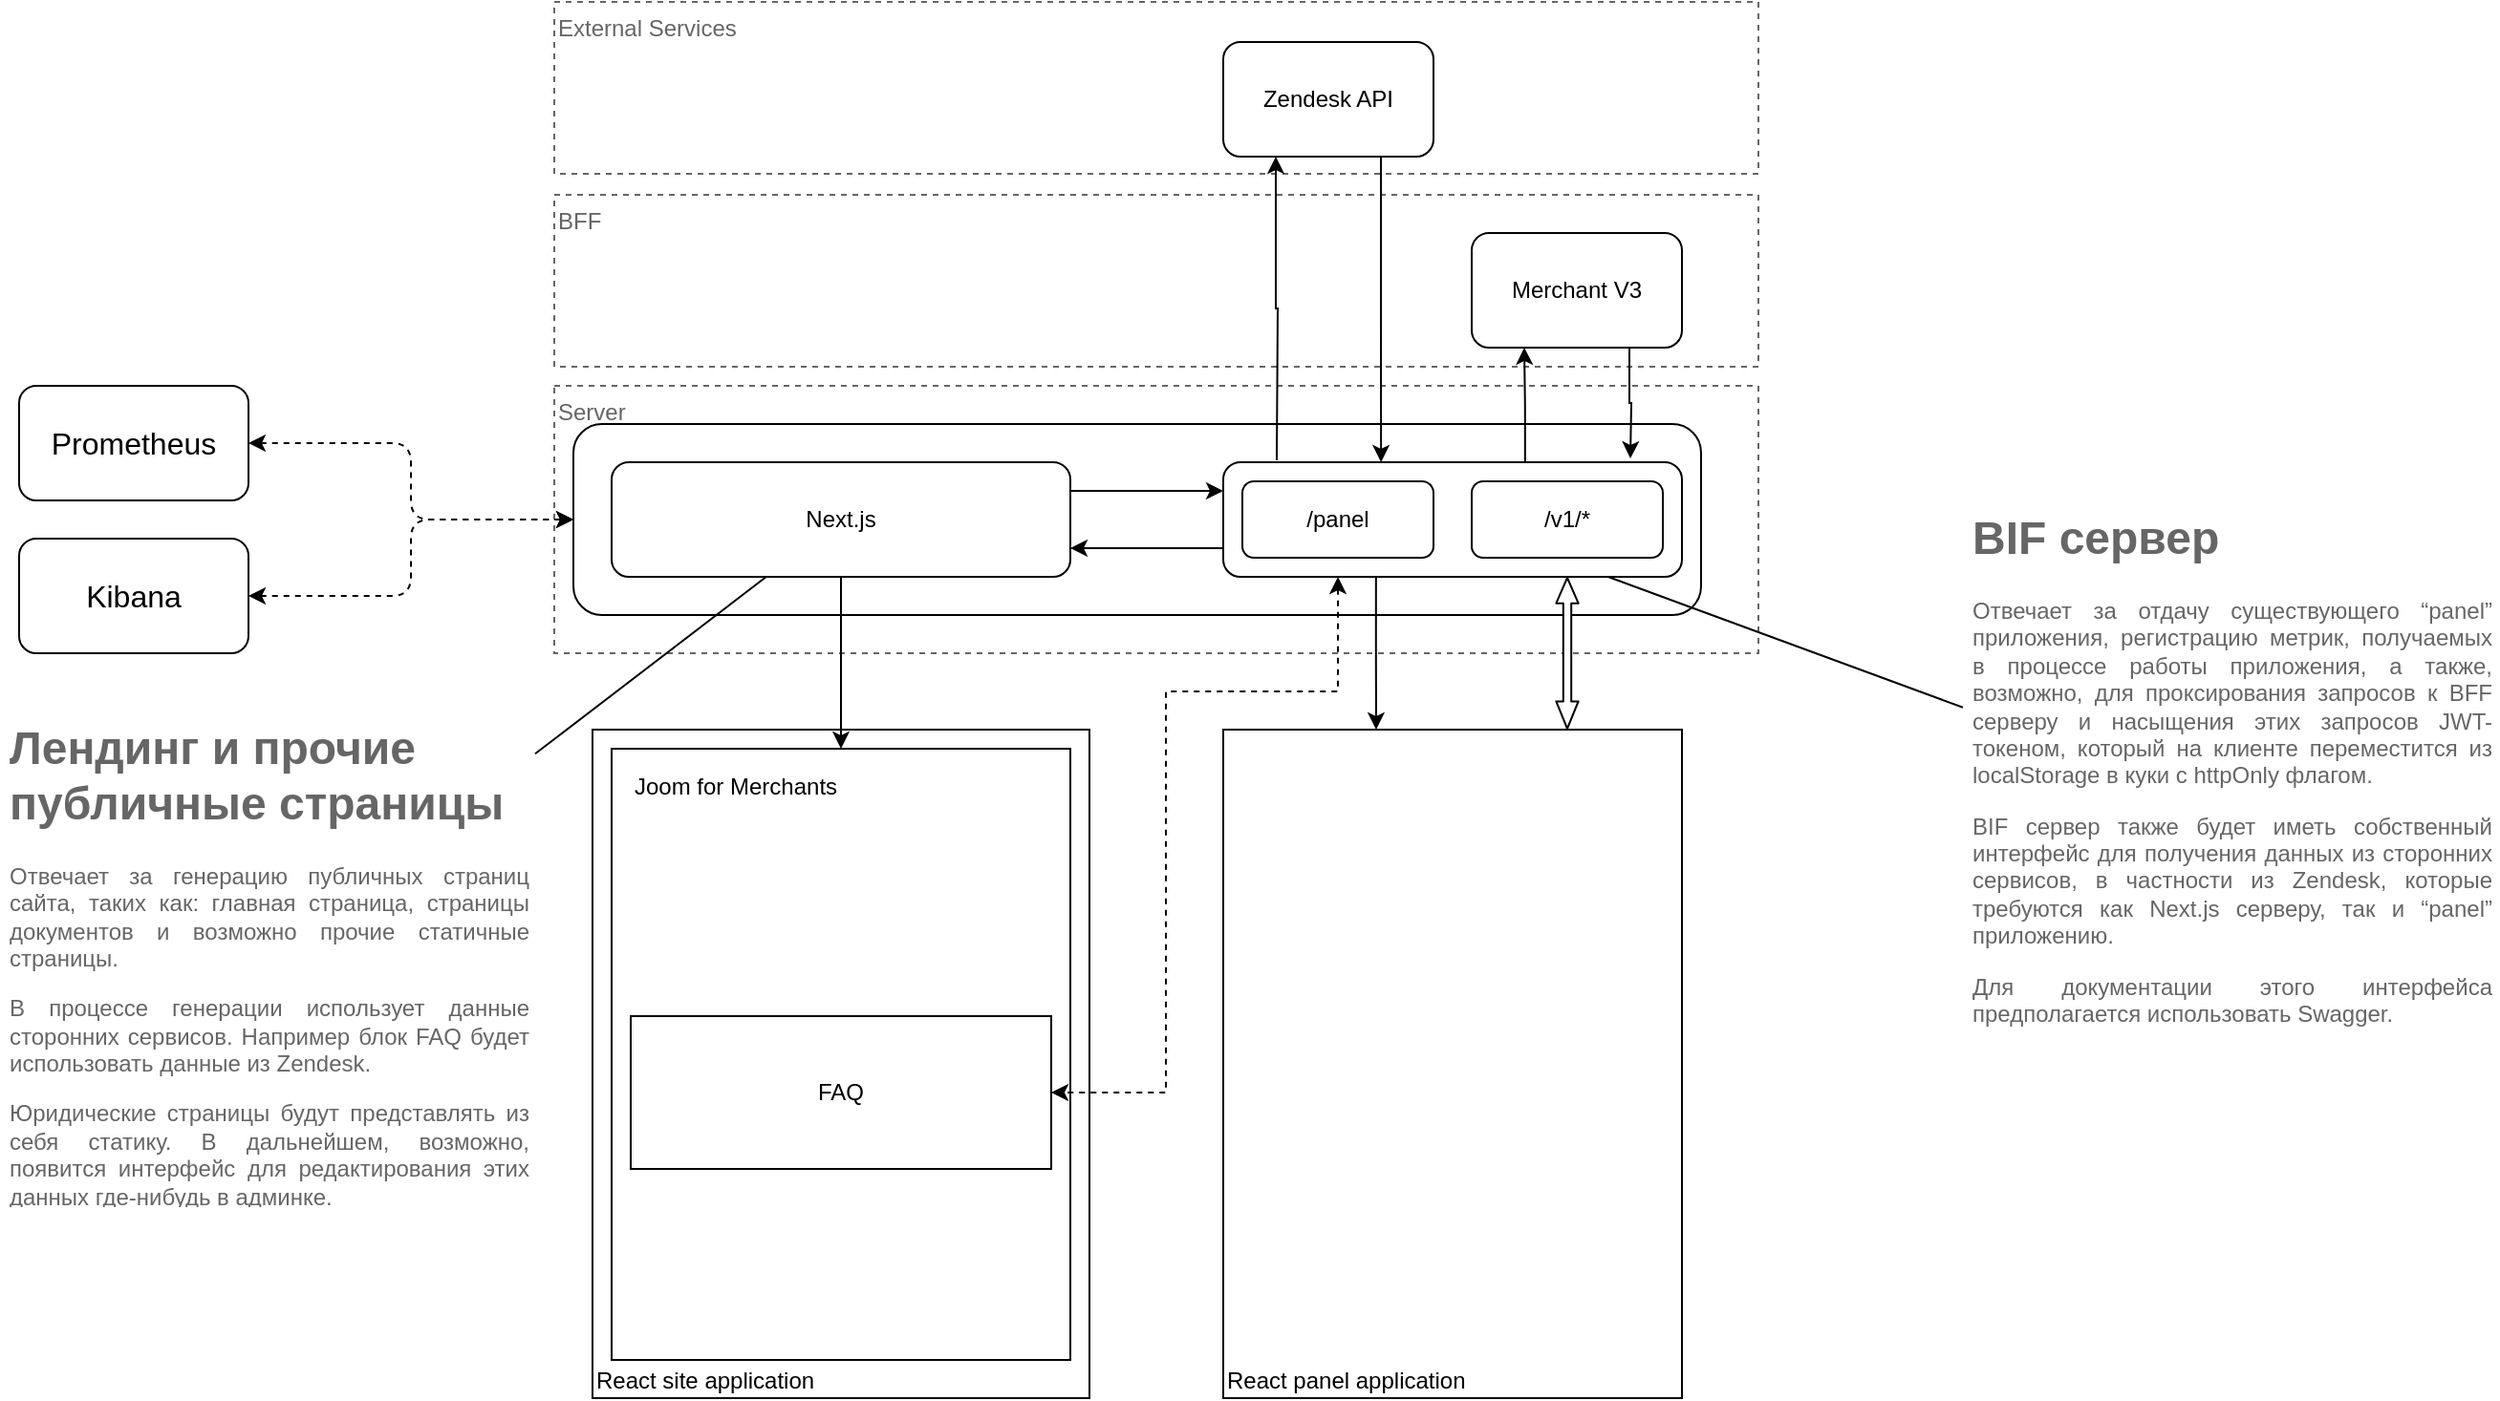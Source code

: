 <mxfile version="14.8.0" type="github">
  <diagram id="DSSoJJGQB_0jT_FpW2hz" name="Page-1">
    <mxGraphModel dx="2253" dy="2058" grid="1" gridSize="10" guides="1" tooltips="1" connect="1" arrows="1" fold="1" page="1" pageScale="1" pageWidth="827" pageHeight="1169" math="0" shadow="0">
      <root>
        <mxCell id="0" />
        <mxCell id="1" parent="0" />
        <mxCell id="0bLyO6hEo1IjD0arP0Xv-27" value="Server" style="rounded=0;whiteSpace=wrap;html=1;align=left;verticalAlign=top;fontColor=#666666;strokeColor=#666666;dashed=1;" parent="1" vertex="1">
          <mxGeometry x="90" y="-30" width="630" height="140" as="geometry" />
        </mxCell>
        <mxCell id="-8YIVkYiykmR48Z86Ck8-1" value="" style="rounded=1;whiteSpace=wrap;html=1;align=center;" vertex="1" parent="1">
          <mxGeometry x="100" y="-10" width="590" height="100" as="geometry" />
        </mxCell>
        <mxCell id="0bLyO6hEo1IjD0arP0Xv-29" value="External Services" style="rounded=0;whiteSpace=wrap;html=1;align=left;verticalAlign=top;fontColor=#666666;strokeColor=#666666;dashed=1;" parent="1" vertex="1">
          <mxGeometry x="90" y="-231" width="630" height="90" as="geometry" />
        </mxCell>
        <mxCell id="0bLyO6hEo1IjD0arP0Xv-28" value="BFF" style="rounded=0;whiteSpace=wrap;html=1;align=left;verticalAlign=top;fontColor=#666666;strokeColor=#666666;dashed=1;" parent="1" vertex="1">
          <mxGeometry x="90" y="-130" width="630" height="90" as="geometry" />
        </mxCell>
        <mxCell id="0bLyO6hEo1IjD0arP0Xv-15" value="React site application" style="rounded=0;whiteSpace=wrap;html=1;align=left;verticalAlign=bottom;" parent="1" vertex="1">
          <mxGeometry x="110" y="150" width="260" height="350" as="geometry" />
        </mxCell>
        <mxCell id="0bLyO6hEo1IjD0arP0Xv-1" value="" style="rounded=0;whiteSpace=wrap;html=1;" parent="1" vertex="1">
          <mxGeometry x="120" y="160" width="240" height="320" as="geometry" />
        </mxCell>
        <mxCell id="0bLyO6hEo1IjD0arP0Xv-2" value="Joom for Merchants" style="text;html=1;strokeColor=none;fillColor=none;align=left;verticalAlign=middle;whiteSpace=wrap;rounded=0;" parent="1" vertex="1">
          <mxGeometry x="130" y="170" width="140" height="20" as="geometry" />
        </mxCell>
        <mxCell id="0bLyO6hEo1IjD0arP0Xv-3" value="FAQ" style="rounded=0;whiteSpace=wrap;html=1;align=center;" parent="1" vertex="1">
          <mxGeometry x="130" y="300" width="220" height="80" as="geometry" />
        </mxCell>
        <mxCell id="0bLyO6hEo1IjD0arP0Xv-5" style="edgeStyle=orthogonalEdgeStyle;rounded=0;orthogonalLoop=1;jettySize=auto;html=1;" parent="1" source="0bLyO6hEo1IjD0arP0Xv-4" target="0bLyO6hEo1IjD0arP0Xv-1" edge="1">
          <mxGeometry relative="1" as="geometry" />
        </mxCell>
        <mxCell id="0bLyO6hEo1IjD0arP0Xv-8" style="edgeStyle=orthogonalEdgeStyle;rounded=0;orthogonalLoop=1;jettySize=auto;html=1;entryX=0;entryY=0.25;entryDx=0;entryDy=0;exitX=1;exitY=0.25;exitDx=0;exitDy=0;" parent="1" source="0bLyO6hEo1IjD0arP0Xv-4" target="0bLyO6hEo1IjD0arP0Xv-7" edge="1">
          <mxGeometry relative="1" as="geometry" />
        </mxCell>
        <mxCell id="0bLyO6hEo1IjD0arP0Xv-4" value="Next.js" style="rounded=1;whiteSpace=wrap;html=1;align=center;" parent="1" vertex="1">
          <mxGeometry x="120" y="10" width="240" height="60" as="geometry" />
        </mxCell>
        <mxCell id="0bLyO6hEo1IjD0arP0Xv-9" style="edgeStyle=orthogonalEdgeStyle;rounded=0;orthogonalLoop=1;jettySize=auto;html=1;entryX=1;entryY=0.75;entryDx=0;entryDy=0;exitX=0;exitY=0.75;exitDx=0;exitDy=0;" parent="1" source="0bLyO6hEo1IjD0arP0Xv-7" target="0bLyO6hEo1IjD0arP0Xv-4" edge="1">
          <mxGeometry relative="1" as="geometry" />
        </mxCell>
        <mxCell id="0bLyO6hEo1IjD0arP0Xv-11" style="edgeStyle=orthogonalEdgeStyle;rounded=0;orthogonalLoop=1;jettySize=auto;html=1;entryX=0.25;entryY=1;entryDx=0;entryDy=0;" parent="1" target="0bLyO6hEo1IjD0arP0Xv-10" edge="1">
          <mxGeometry relative="1" as="geometry">
            <mxPoint x="468" y="9" as="sourcePoint" />
          </mxGeometry>
        </mxCell>
        <mxCell id="0bLyO6hEo1IjD0arP0Xv-19" style="edgeStyle=orthogonalEdgeStyle;rounded=0;orthogonalLoop=1;jettySize=auto;html=1;entryX=1;entryY=0.5;entryDx=0;entryDy=0;exitX=0.25;exitY=1;exitDx=0;exitDy=0;dashed=1;startArrow=classic;startFill=1;" parent="1" source="0bLyO6hEo1IjD0arP0Xv-7" target="0bLyO6hEo1IjD0arP0Xv-3" edge="1">
          <mxGeometry relative="1" as="geometry">
            <Array as="points">
              <mxPoint x="500" y="130" />
              <mxPoint x="410" y="130" />
              <mxPoint x="410" y="340" />
            </Array>
          </mxGeometry>
        </mxCell>
        <mxCell id="0bLyO6hEo1IjD0arP0Xv-22" style="edgeStyle=orthogonalEdgeStyle;rounded=0;orthogonalLoop=1;jettySize=auto;html=1;entryX=0.5;entryY=0;entryDx=0;entryDy=0;exitX=0.333;exitY=1;exitDx=0;exitDy=0;exitPerimeter=0;" parent="1" source="0bLyO6hEo1IjD0arP0Xv-7" edge="1">
          <mxGeometry relative="1" as="geometry">
            <mxPoint x="520" y="110" as="sourcePoint" />
            <mxPoint x="520" y="150" as="targetPoint" />
          </mxGeometry>
        </mxCell>
        <mxCell id="0bLyO6hEo1IjD0arP0Xv-25" style="edgeStyle=orthogonalEdgeStyle;rounded=0;orthogonalLoop=1;jettySize=auto;html=1;entryX=0.25;entryY=1;entryDx=0;entryDy=0;exitX=0.658;exitY=0;exitDx=0;exitDy=0;exitPerimeter=0;" parent="1" source="0bLyO6hEo1IjD0arP0Xv-7" target="0bLyO6hEo1IjD0arP0Xv-23" edge="1">
          <mxGeometry relative="1" as="geometry" />
        </mxCell>
        <mxCell id="0bLyO6hEo1IjD0arP0Xv-7" value="" style="rounded=1;whiteSpace=wrap;html=1;align=center;" parent="1" vertex="1">
          <mxGeometry x="440" y="10" width="240" height="60" as="geometry" />
        </mxCell>
        <mxCell id="0bLyO6hEo1IjD0arP0Xv-12" style="edgeStyle=orthogonalEdgeStyle;rounded=0;orthogonalLoop=1;jettySize=auto;html=1;entryX=0.344;entryY=0;entryDx=0;entryDy=0;exitX=0.75;exitY=1;exitDx=0;exitDy=0;entryPerimeter=0;" parent="1" source="0bLyO6hEo1IjD0arP0Xv-10" target="0bLyO6hEo1IjD0arP0Xv-7" edge="1">
          <mxGeometry relative="1" as="geometry" />
        </mxCell>
        <mxCell id="0bLyO6hEo1IjD0arP0Xv-10" value="Zendesk API" style="rounded=1;whiteSpace=wrap;html=1;align=center;" parent="1" vertex="1">
          <mxGeometry x="440" y="-210" width="110" height="60" as="geometry" />
        </mxCell>
        <mxCell id="0bLyO6hEo1IjD0arP0Xv-20" value="React panel application" style="rounded=0;whiteSpace=wrap;html=1;align=left;verticalAlign=bottom;" parent="1" vertex="1">
          <mxGeometry x="440" y="150" width="240" height="350" as="geometry" />
        </mxCell>
        <mxCell id="0bLyO6hEo1IjD0arP0Xv-26" style="edgeStyle=orthogonalEdgeStyle;rounded=0;orthogonalLoop=1;jettySize=auto;html=1;exitX=0.75;exitY=1;exitDx=0;exitDy=0;" parent="1" source="0bLyO6hEo1IjD0arP0Xv-23" edge="1">
          <mxGeometry relative="1" as="geometry">
            <mxPoint x="653" y="8" as="targetPoint" />
          </mxGeometry>
        </mxCell>
        <mxCell id="0bLyO6hEo1IjD0arP0Xv-23" value="Merchant V3" style="rounded=1;whiteSpace=wrap;html=1;align=center;" parent="1" vertex="1">
          <mxGeometry x="570" y="-110" width="110" height="60" as="geometry" />
        </mxCell>
        <mxCell id="0bLyO6hEo1IjD0arP0Xv-30" value="" style="shape=flexArrow;endArrow=classic;startArrow=classic;html=1;fontColor=#666666;entryX=0.75;entryY=1;entryDx=0;entryDy=0;exitX=0.75;exitY=0;exitDx=0;exitDy=0;fillColor=#ffffff;width=4.194;startSize=4.431;startWidth=6.42;endWidth=6.42;endSize=4.118;" parent="1" source="0bLyO6hEo1IjD0arP0Xv-20" target="0bLyO6hEo1IjD0arP0Xv-7" edge="1">
          <mxGeometry width="100" height="100" relative="1" as="geometry">
            <mxPoint x="610" y="240" as="sourcePoint" />
            <mxPoint x="710" y="140" as="targetPoint" />
          </mxGeometry>
        </mxCell>
        <mxCell id="0bLyO6hEo1IjD0arP0Xv-32" style="rounded=0;orthogonalLoop=1;jettySize=auto;html=1;fontColor=#666666;startArrow=none;startFill=0;fillColor=#ffffff;endArrow=none;endFill=0;" parent="1" source="0bLyO6hEo1IjD0arP0Xv-31" target="0bLyO6hEo1IjD0arP0Xv-4" edge="1">
          <mxGeometry relative="1" as="geometry" />
        </mxCell>
        <mxCell id="0bLyO6hEo1IjD0arP0Xv-31" value="&lt;h1&gt;Лендинг и прочие публичные страницы&lt;/h1&gt;&lt;p style=&quot;text-align: justify&quot;&gt;Отвечает за генерацию публичных страниц сайта, таких как: главная страница, страницы документов и возможно прочие статичные страницы.&lt;/p&gt;&lt;p style=&quot;text-align: justify&quot;&gt;В процессе генерации использует данные сторонних сервисов. Например блок FAQ будет использовать данные из Zendesk.&lt;/p&gt;&lt;p style=&quot;text-align: justify&quot;&gt;Юридические страницы будут представлять из себя статику. В дальнейшем, возможно, появится интерфейс для редактирования этих данных где-нибудь в админке.&lt;/p&gt;" style="text;html=1;strokeColor=none;fillColor=none;spacing=5;spacingTop=-20;whiteSpace=wrap;overflow=hidden;rounded=0;dashed=1;fontColor=#666666;align=left;verticalAlign=top;" parent="1" vertex="1">
          <mxGeometry x="-200" y="140" width="280" height="260" as="geometry" />
        </mxCell>
        <mxCell id="0bLyO6hEo1IjD0arP0Xv-34" style="edgeStyle=none;rounded=0;orthogonalLoop=1;jettySize=auto;html=1;fontColor=#666666;startArrow=none;startFill=0;endArrow=none;endFill=0;fillColor=#ffffff;" parent="1" source="0bLyO6hEo1IjD0arP0Xv-33" target="0bLyO6hEo1IjD0arP0Xv-7" edge="1">
          <mxGeometry relative="1" as="geometry" />
        </mxCell>
        <mxCell id="0bLyO6hEo1IjD0arP0Xv-33" value="&lt;h1&gt;BIF сервер&lt;/h1&gt;&lt;p style=&quot;text-align: justify&quot;&gt;Отвечает за отдачу существующего “panel” приложения, регистрацию метрик, получаемых в процессе работы приложения, а также, возможно, для проксирования запросов к BFF серверу и насыщения этих запросов JWT-токеном, который на клиенте переместится из localStorage в куки с httpOnly флагом.&lt;/p&gt;&lt;p style=&quot;text-align: justify&quot;&gt;BIF сервер также будет иметь собственный интерфейс для получения данных из сторонних сервисов, в частности из Zendesk, которые требуются как Next.js серверу, так и “panel” приложению.&lt;/p&gt;&lt;p style=&quot;text-align: justify&quot;&gt;Для документации этого интерфейса предполагается использовать Swagger.&lt;/p&gt;" style="text;html=1;strokeColor=none;fillColor=none;spacing=5;spacingTop=-20;whiteSpace=wrap;overflow=hidden;rounded=0;dashed=1;fontColor=#666666;align=left;verticalAlign=top;" parent="1" vertex="1">
          <mxGeometry x="827" y="30" width="280" height="320" as="geometry" />
        </mxCell>
        <mxCell id="-8YIVkYiykmR48Z86Ck8-2" value="/panel" style="rounded=1;whiteSpace=wrap;html=1;align=center;" vertex="1" parent="1">
          <mxGeometry x="450" y="20" width="100" height="40" as="geometry" />
        </mxCell>
        <mxCell id="-8YIVkYiykmR48Z86Ck8-5" value="/v1/*" style="rounded=1;whiteSpace=wrap;html=1;align=center;" vertex="1" parent="1">
          <mxGeometry x="570" y="20" width="100" height="40" as="geometry" />
        </mxCell>
        <mxCell id="-8YIVkYiykmR48Z86Ck8-7" value="Kibana" style="rounded=1;whiteSpace=wrap;html=1;fontSize=16;" vertex="1" parent="1">
          <mxGeometry x="-190" y="50" width="120" height="60" as="geometry" />
        </mxCell>
        <mxCell id="-8YIVkYiykmR48Z86Ck8-8" value="" style="endArrow=classic;startArrow=classic;html=1;fontSize=16;exitX=1;exitY=0.5;exitDx=0;exitDy=0;entryX=0;entryY=0.5;entryDx=0;entryDy=0;dashed=1;edgeStyle=orthogonalEdgeStyle;" edge="1" parent="1" source="-8YIVkYiykmR48Z86Ck8-7" target="-8YIVkYiykmR48Z86Ck8-1">
          <mxGeometry width="50" height="50" relative="1" as="geometry">
            <mxPoint x="-60" as="sourcePoint" />
            <mxPoint x="-10" y="-50" as="targetPoint" />
          </mxGeometry>
        </mxCell>
        <mxCell id="-8YIVkYiykmR48Z86Ck8-9" value="Prometheus" style="rounded=1;whiteSpace=wrap;html=1;fontSize=16;" vertex="1" parent="1">
          <mxGeometry x="-190" y="-30" width="120" height="60" as="geometry" />
        </mxCell>
        <mxCell id="-8YIVkYiykmR48Z86Ck8-10" value="" style="endArrow=classic;startArrow=classic;html=1;fontSize=16;exitX=1;exitY=0.5;exitDx=0;exitDy=0;dashed=1;edgeStyle=orthogonalEdgeStyle;entryX=0;entryY=0.5;entryDx=0;entryDy=0;" edge="1" parent="1" source="-8YIVkYiykmR48Z86Ck8-9" target="-8YIVkYiykmR48Z86Ck8-1">
          <mxGeometry width="50" height="50" relative="1" as="geometry">
            <mxPoint x="-60" y="50" as="sourcePoint" />
            <mxPoint x="20" y="10" as="targetPoint" />
          </mxGeometry>
        </mxCell>
      </root>
    </mxGraphModel>
  </diagram>
</mxfile>

